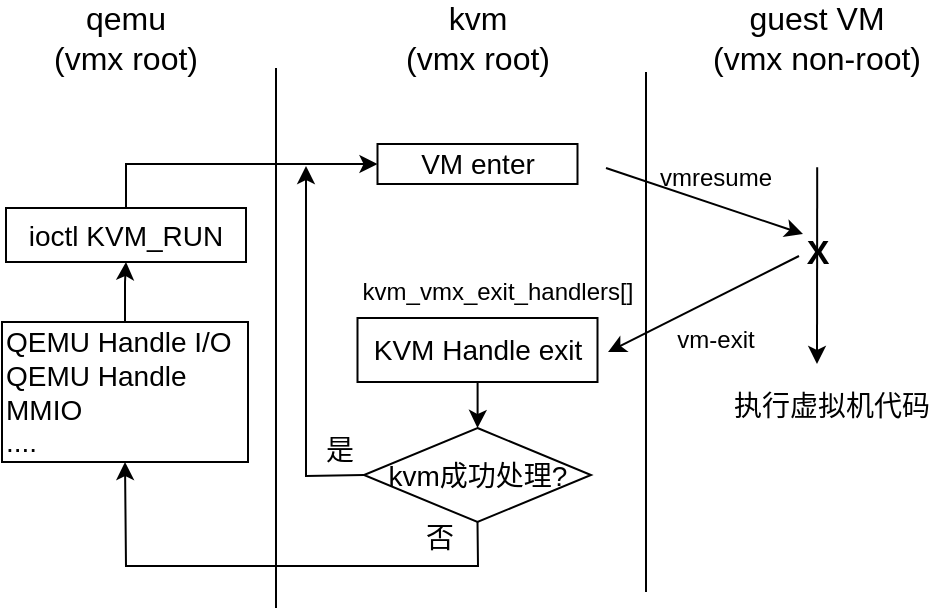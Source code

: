 <mxfile version="20.3.0" type="device"><diagram id="bPEv1SG5z0MhjF9xFwdH" name="Page-1"><mxGraphModel dx="1038" dy="649" grid="1" gridSize="10" guides="1" tooltips="1" connect="1" arrows="1" fold="1" page="1" pageScale="1" pageWidth="850" pageHeight="1100" math="0" shadow="0"><root><mxCell id="0"/><mxCell id="1" parent="0"/><mxCell id="wY9CMU1pZ2f6NfHEOiBW-1" value="" style="endArrow=none;html=1;rounded=0;" edge="1" parent="1"><mxGeometry width="50" height="50" relative="1" as="geometry"><mxPoint x="317" y="530" as="sourcePoint"/><mxPoint x="317" y="260" as="targetPoint"/></mxGeometry></mxCell><mxCell id="wY9CMU1pZ2f6NfHEOiBW-2" value="" style="endArrow=none;html=1;rounded=0;" edge="1" parent="1"><mxGeometry width="50" height="50" relative="1" as="geometry"><mxPoint x="502" y="522" as="sourcePoint"/><mxPoint x="502" y="262" as="targetPoint"/></mxGeometry></mxCell><mxCell id="wY9CMU1pZ2f6NfHEOiBW-4" value="&lt;font style=&quot;font-size: 16px;&quot;&gt;qemu&lt;br&gt;(vmx root)&lt;/font&gt;" style="text;html=1;strokeColor=none;fillColor=none;align=center;verticalAlign=middle;whiteSpace=wrap;rounded=0;" vertex="1" parent="1"><mxGeometry x="202" y="230" width="80" height="30" as="geometry"/></mxCell><mxCell id="wY9CMU1pZ2f6NfHEOiBW-5" value="&lt;font style=&quot;font-size: 16px;&quot;&gt;kvm&lt;br&gt;(vmx root)&lt;/font&gt;" style="text;html=1;strokeColor=none;fillColor=none;align=center;verticalAlign=middle;whiteSpace=wrap;rounded=0;" vertex="1" parent="1"><mxGeometry x="377.75" y="230" width="80" height="30" as="geometry"/></mxCell><mxCell id="wY9CMU1pZ2f6NfHEOiBW-6" value="&lt;font style=&quot;font-size: 16px;&quot;&gt;guest VM&lt;br&gt;(vmx non-root)&lt;/font&gt;" style="text;html=1;strokeColor=none;fillColor=none;align=center;verticalAlign=middle;whiteSpace=wrap;rounded=0;" vertex="1" parent="1"><mxGeometry x="530" y="230" width="115" height="30" as="geometry"/></mxCell><mxCell id="wY9CMU1pZ2f6NfHEOiBW-11" value="" style="endArrow=classic;html=1;rounded=1;exitX=0.346;exitY=1.022;exitDx=0;exitDy=0;exitPerimeter=0;" edge="1" parent="1"><mxGeometry width="50" height="50" relative="1" as="geometry"><mxPoint x="587.6" y="309.66" as="sourcePoint"/><mxPoint x="587.5" y="408" as="targetPoint"/></mxGeometry></mxCell><mxCell id="wY9CMU1pZ2f6NfHEOiBW-13" value="&lt;font style=&quot;font-size: 14px;&quot;&gt;执行虚拟机代码&lt;/font&gt;" style="text;html=1;strokeColor=none;fillColor=none;align=center;verticalAlign=middle;whiteSpace=wrap;rounded=0;" vertex="1" parent="1"><mxGeometry x="544.5" y="421" width="100" height="16" as="geometry"/></mxCell><mxCell id="wY9CMU1pZ2f6NfHEOiBW-14" value="&lt;font style=&quot;font-size: 17px;&quot;&gt;&lt;b&gt;X&lt;/b&gt;&lt;/font&gt;" style="text;html=1;strokeColor=none;fillColor=none;align=center;verticalAlign=middle;whiteSpace=wrap;rounded=0;" vertex="1" parent="1"><mxGeometry x="577.5" y="345" width="20" height="15" as="geometry"/></mxCell><mxCell id="wY9CMU1pZ2f6NfHEOiBW-16" value="" style="endArrow=classic;html=1;rounded=0;fontSize=18;fontColor=default;exitX=0;exitY=1;exitDx=0;exitDy=0;" edge="1" parent="1"><mxGeometry width="50" height="50" relative="1" as="geometry"><mxPoint x="578.5" y="354" as="sourcePoint"/><mxPoint x="483" y="402" as="targetPoint"/></mxGeometry></mxCell><mxCell id="wY9CMU1pZ2f6NfHEOiBW-17" value="" style="endArrow=classic;html=1;rounded=0;fontSize=18;fontColor=default;startArrow=none;" edge="1" parent="1"><mxGeometry width="50" height="50" relative="1" as="geometry"><mxPoint x="482" y="310" as="sourcePoint"/><mxPoint x="580.5" y="343" as="targetPoint"/></mxGeometry></mxCell><mxCell id="wY9CMU1pZ2f6NfHEOiBW-19" value="&lt;font style=&quot;font-size: 12px;&quot;&gt;vm-exit&lt;/font&gt;" style="text;html=1;strokeColor=none;fillColor=none;align=center;verticalAlign=middle;whiteSpace=wrap;rounded=0;labelBackgroundColor=none;fontSize=18;fontColor=default;" vertex="1" parent="1"><mxGeometry x="506.5" y="389" width="60" height="10" as="geometry"/></mxCell><mxCell id="wY9CMU1pZ2f6NfHEOiBW-53" value="" style="edgeStyle=orthogonalEdgeStyle;rounded=0;orthogonalLoop=1;jettySize=auto;html=1;fontSize=12;fontColor=default;endArrow=classic;endFill=1;" edge="1" parent="1" source="wY9CMU1pZ2f6NfHEOiBW-21" target="wY9CMU1pZ2f6NfHEOiBW-22"><mxGeometry relative="1" as="geometry"/></mxCell><mxCell id="wY9CMU1pZ2f6NfHEOiBW-21" value="&lt;font style=&quot;font-size: 14px;&quot;&gt;KVM Handle exit&lt;/font&gt;" style="rounded=0;whiteSpace=wrap;html=1;labelBackgroundColor=none;fontSize=9;fontColor=default;" vertex="1" parent="1"><mxGeometry x="357.75" y="385" width="120" height="32" as="geometry"/></mxCell><mxCell id="wY9CMU1pZ2f6NfHEOiBW-36" value="" style="edgeStyle=orthogonalEdgeStyle;rounded=0;orthogonalLoop=1;jettySize=auto;html=1;fontSize=9;fontColor=default;" edge="1" parent="1" source="wY9CMU1pZ2f6NfHEOiBW-28" target="wY9CMU1pZ2f6NfHEOiBW-34"><mxGeometry relative="1" as="geometry"/></mxCell><mxCell id="wY9CMU1pZ2f6NfHEOiBW-28" value="&lt;font style=&quot;font-size: 14px;&quot;&gt;QEMU Handle I/O&lt;br&gt;QEMU Handle MMIO&lt;br&gt;....&lt;/font&gt;" style="rounded=0;whiteSpace=wrap;html=1;labelBackgroundColor=none;fontSize=9;fontColor=default;align=left;" vertex="1" parent="1"><mxGeometry x="180" y="387" width="123" height="70" as="geometry"/></mxCell><mxCell id="wY9CMU1pZ2f6NfHEOiBW-31" value="" style="endArrow=classic;html=1;rounded=0;fontSize=9;fontColor=default;entryX=0.5;entryY=1;entryDx=0;entryDy=0;exitX=0.5;exitY=1;exitDx=0;exitDy=0;" edge="1" parent="1" source="wY9CMU1pZ2f6NfHEOiBW-22" target="wY9CMU1pZ2f6NfHEOiBW-28"><mxGeometry width="50" height="50" relative="1" as="geometry"><mxPoint x="418" y="490" as="sourcePoint"/><mxPoint x="202" y="509" as="targetPoint"/><Array as="points"><mxPoint x="418" y="509"/><mxPoint x="242" y="509"/></Array></mxGeometry></mxCell><mxCell id="wY9CMU1pZ2f6NfHEOiBW-32" value="&lt;font style=&quot;font-size: 14px;&quot;&gt;是&lt;/font&gt;" style="text;html=1;strokeColor=none;fillColor=none;align=center;verticalAlign=middle;whiteSpace=wrap;rounded=0;labelBackgroundColor=none;fontSize=9;fontColor=default;" vertex="1" parent="1"><mxGeometry x="339" y="444" width="20" height="14" as="geometry"/></mxCell><mxCell id="wY9CMU1pZ2f6NfHEOiBW-33" value="&lt;font style=&quot;font-size: 14px;&quot;&gt;否&lt;/font&gt;" style="text;html=1;strokeColor=none;fillColor=none;align=center;verticalAlign=middle;whiteSpace=wrap;rounded=0;labelBackgroundColor=none;fontSize=9;fontColor=default;" vertex="1" parent="1"><mxGeometry x="389" y="490" width="20" height="10" as="geometry"/></mxCell><mxCell id="wY9CMU1pZ2f6NfHEOiBW-34" value="&lt;font style=&quot;font-size: 14px;&quot;&gt;ioctl&amp;nbsp;KVM_RUN&lt;/font&gt;" style="rounded=0;whiteSpace=wrap;html=1;labelBackgroundColor=none;fontSize=9;fontColor=default;" vertex="1" parent="1"><mxGeometry x="182" y="330" width="120" height="27" as="geometry"/></mxCell><mxCell id="wY9CMU1pZ2f6NfHEOiBW-22" value="&lt;font style=&quot;font-size: 14px;&quot;&gt;kvm成功处理?&lt;/font&gt;" style="rhombus;whiteSpace=wrap;html=1;labelBackgroundColor=none;fontSize=9;fontColor=default;" vertex="1" parent="1"><mxGeometry x="361" y="440" width="113.5" height="47" as="geometry"/></mxCell><mxCell id="wY9CMU1pZ2f6NfHEOiBW-40" value="&lt;font style=&quot;font-size: 14px;&quot;&gt;VM enter&lt;/font&gt;" style="rounded=0;whiteSpace=wrap;html=1;labelBackgroundColor=none;fontSize=9;fontColor=default;" vertex="1" parent="1"><mxGeometry x="367.75" y="298" width="100" height="20" as="geometry"/></mxCell><mxCell id="wY9CMU1pZ2f6NfHEOiBW-42" value="&lt;font style=&quot;font-size: 12px;&quot;&gt;kvm_vmx_exit_handlers[]&lt;/font&gt;" style="text;html=1;strokeColor=none;fillColor=none;align=center;verticalAlign=middle;whiteSpace=wrap;rounded=0;labelBackgroundColor=none;fontSize=5;fontColor=default;" vertex="1" parent="1"><mxGeometry x="357.75" y="366" width="140" height="11" as="geometry"/></mxCell><mxCell id="wY9CMU1pZ2f6NfHEOiBW-52" value="&lt;font style=&quot;font-size: 12px;&quot;&gt;vmresume&lt;/font&gt;" style="text;html=1;strokeColor=none;fillColor=none;align=center;verticalAlign=middle;whiteSpace=wrap;rounded=0;labelBackgroundColor=none;fontSize=18;fontColor=default;" vertex="1" parent="1"><mxGeometry x="506.5" y="308" width="60" height="10" as="geometry"/></mxCell><mxCell id="wY9CMU1pZ2f6NfHEOiBW-54" value="" style="endArrow=classic;html=1;rounded=0;fontSize=14;fontColor=default;exitX=0;exitY=0.5;exitDx=0;exitDy=0;" edge="1" parent="1" source="wY9CMU1pZ2f6NfHEOiBW-22"><mxGeometry width="50" height="50" relative="1" as="geometry"><mxPoint x="361" y="464" as="sourcePoint"/><mxPoint x="332" y="309" as="targetPoint"/><Array as="points"><mxPoint x="332" y="464"/></Array></mxGeometry></mxCell><mxCell id="wY9CMU1pZ2f6NfHEOiBW-55" value="" style="endArrow=classic;html=1;rounded=0;fontSize=14;fontColor=default;exitX=0.5;exitY=0;exitDx=0;exitDy=0;entryX=0;entryY=0.5;entryDx=0;entryDy=0;" edge="1" parent="1" source="wY9CMU1pZ2f6NfHEOiBW-34" target="wY9CMU1pZ2f6NfHEOiBW-40"><mxGeometry width="50" height="50" relative="1" as="geometry"><mxPoint x="362" y="360" as="sourcePoint"/><mxPoint x="412" y="310" as="targetPoint"/><Array as="points"><mxPoint x="242" y="308"/></Array></mxGeometry></mxCell></root></mxGraphModel></diagram></mxfile>